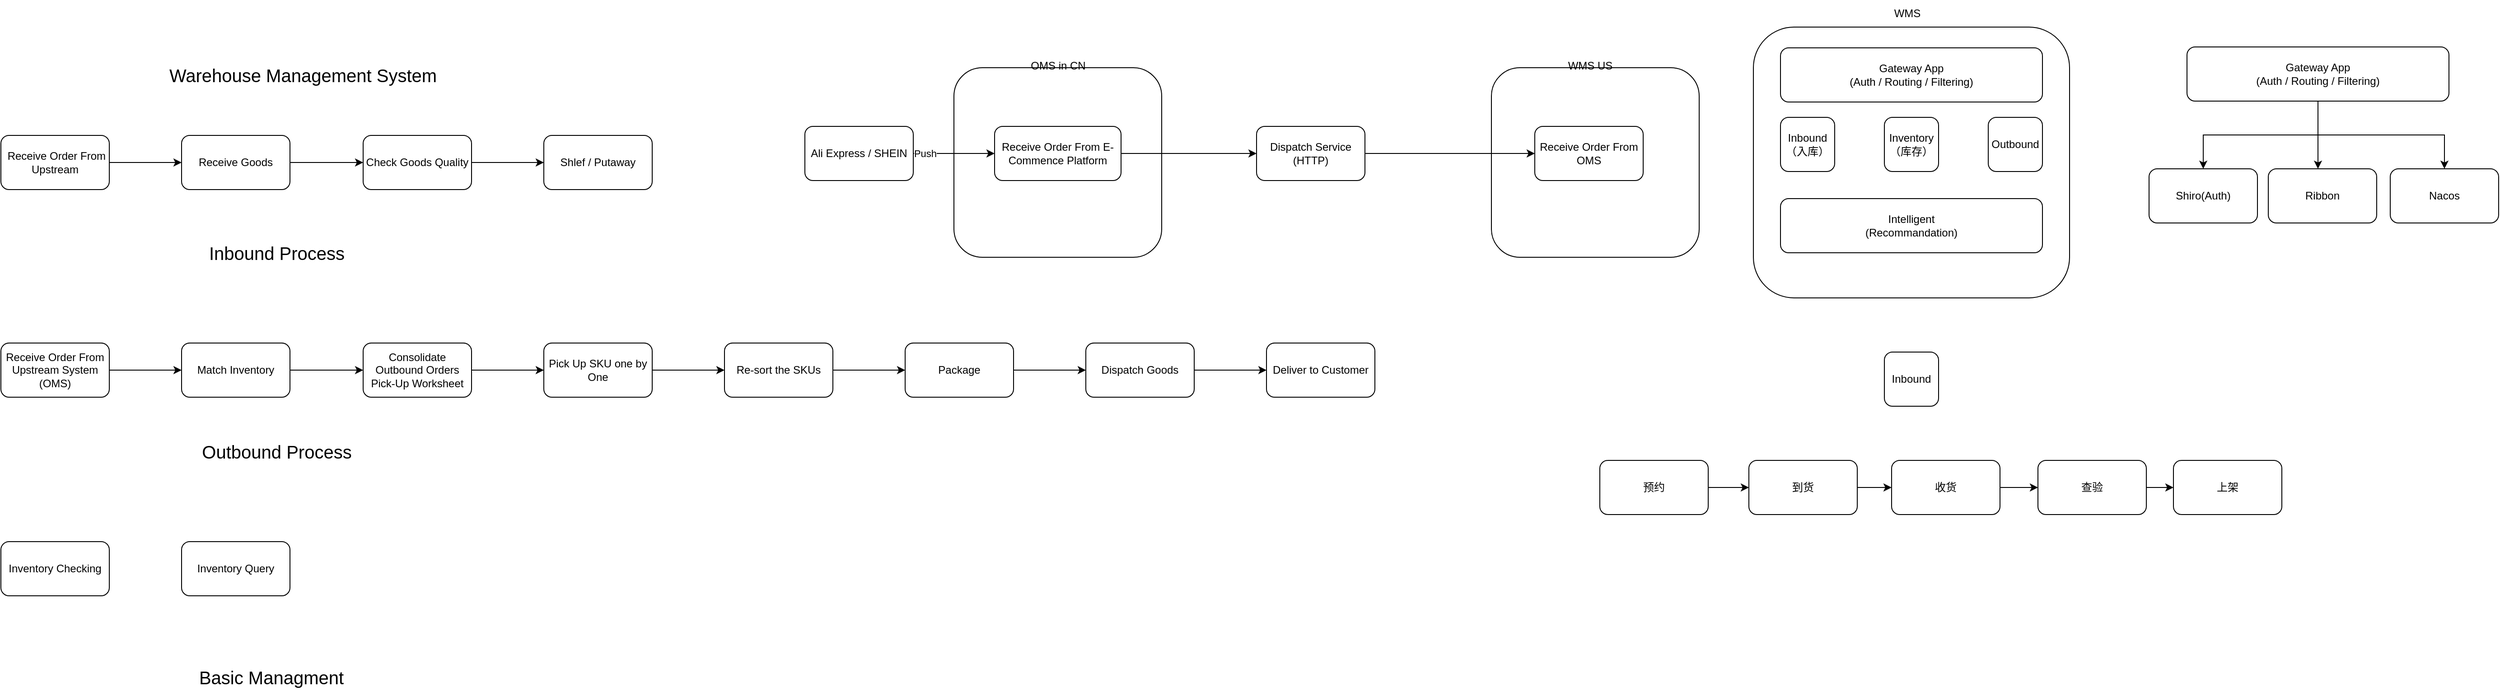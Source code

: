 <mxfile version="27.1.3">
  <diagram name="第 1 页" id="CFa5neN3JxGisTMlxspN">
    <mxGraphModel dx="1170" dy="720" grid="1" gridSize="10" guides="1" tooltips="1" connect="1" arrows="1" fold="1" page="1" pageScale="1" pageWidth="827" pageHeight="1169" math="0" shadow="0">
      <root>
        <mxCell id="0" />
        <mxCell id="1" parent="0" />
        <mxCell id="JnytoQ4aI-JfdTSU2bZD-38" value="" style="whiteSpace=wrap;html=1;rounded=1;fillStyle=zigzag-line;" parent="1" vertex="1">
          <mxGeometry x="1730" y="105" width="230" height="210" as="geometry" />
        </mxCell>
        <mxCell id="JnytoQ4aI-JfdTSU2bZD-34" value="" style="whiteSpace=wrap;html=1;rounded=1;fillStyle=zigzag-line;" parent="1" vertex="1">
          <mxGeometry x="1135" y="105" width="230" height="210" as="geometry" />
        </mxCell>
        <mxCell id="JnytoQ4aI-JfdTSU2bZD-1" value="Warehouse Management System" style="text;html=1;align=center;verticalAlign=middle;resizable=0;points=[];autosize=1;strokeColor=none;fillColor=none;fontSize=20;" parent="1" vertex="1">
          <mxGeometry x="254" y="93" width="320" height="40" as="geometry" />
        </mxCell>
        <mxCell id="JnytoQ4aI-JfdTSU2bZD-5" value="" style="edgeStyle=orthogonalEdgeStyle;rounded=0;orthogonalLoop=1;jettySize=auto;html=1;" parent="1" source="JnytoQ4aI-JfdTSU2bZD-2" target="JnytoQ4aI-JfdTSU2bZD-4" edge="1">
          <mxGeometry relative="1" as="geometry" />
        </mxCell>
        <mxCell id="JnytoQ4aI-JfdTSU2bZD-2" value="&amp;nbsp;Receive Order From Upstream" style="rounded=1;whiteSpace=wrap;html=1;" parent="1" vertex="1">
          <mxGeometry x="80" y="180" width="120" height="60" as="geometry" />
        </mxCell>
        <mxCell id="JnytoQ4aI-JfdTSU2bZD-3" value="Inbound Process" style="text;html=1;align=center;verticalAlign=middle;resizable=0;points=[];autosize=1;strokeColor=none;fillColor=none;fontSize=20;" parent="1" vertex="1">
          <mxGeometry x="300" y="290" width="170" height="40" as="geometry" />
        </mxCell>
        <mxCell id="JnytoQ4aI-JfdTSU2bZD-7" value="" style="edgeStyle=orthogonalEdgeStyle;rounded=0;orthogonalLoop=1;jettySize=auto;html=1;" parent="1" source="JnytoQ4aI-JfdTSU2bZD-4" target="JnytoQ4aI-JfdTSU2bZD-6" edge="1">
          <mxGeometry relative="1" as="geometry" />
        </mxCell>
        <mxCell id="JnytoQ4aI-JfdTSU2bZD-4" value="Receive Goods" style="whiteSpace=wrap;html=1;rounded=1;" parent="1" vertex="1">
          <mxGeometry x="280" y="180" width="120" height="60" as="geometry" />
        </mxCell>
        <mxCell id="JnytoQ4aI-JfdTSU2bZD-9" value="" style="edgeStyle=orthogonalEdgeStyle;rounded=0;orthogonalLoop=1;jettySize=auto;html=1;" parent="1" source="JnytoQ4aI-JfdTSU2bZD-6" target="JnytoQ4aI-JfdTSU2bZD-8" edge="1">
          <mxGeometry relative="1" as="geometry" />
        </mxCell>
        <mxCell id="JnytoQ4aI-JfdTSU2bZD-6" value="Check Goods Quality" style="whiteSpace=wrap;html=1;rounded=1;" parent="1" vertex="1">
          <mxGeometry x="481" y="180" width="120" height="60" as="geometry" />
        </mxCell>
        <mxCell id="JnytoQ4aI-JfdTSU2bZD-8" value="Shlef /&amp;nbsp;&lt;span style=&quot;background-color: transparent; color: light-dark(rgb(0, 0, 0), rgb(255, 255, 255));&quot;&gt;Putaway&lt;/span&gt;" style="whiteSpace=wrap;html=1;rounded=1;" parent="1" vertex="1">
          <mxGeometry x="681" y="180" width="120" height="60" as="geometry" />
        </mxCell>
        <mxCell id="JnytoQ4aI-JfdTSU2bZD-10" value="Outbound Process" style="text;html=1;align=center;verticalAlign=middle;resizable=0;points=[];autosize=1;strokeColor=none;fillColor=none;fontSize=20;" parent="1" vertex="1">
          <mxGeometry x="290" y="510" width="190" height="40" as="geometry" />
        </mxCell>
        <mxCell id="JnytoQ4aI-JfdTSU2bZD-11" value="" style="edgeStyle=orthogonalEdgeStyle;rounded=0;orthogonalLoop=1;jettySize=auto;html=1;" parent="1" source="JnytoQ4aI-JfdTSU2bZD-12" target="JnytoQ4aI-JfdTSU2bZD-14" edge="1">
          <mxGeometry relative="1" as="geometry" />
        </mxCell>
        <mxCell id="JnytoQ4aI-JfdTSU2bZD-12" value="Receive Order From Upstream System&lt;div&gt;(OMS)&lt;/div&gt;" style="rounded=1;whiteSpace=wrap;html=1;" parent="1" vertex="1">
          <mxGeometry x="80" y="410" width="120" height="60" as="geometry" />
        </mxCell>
        <mxCell id="JnytoQ4aI-JfdTSU2bZD-13" value="" style="edgeStyle=orthogonalEdgeStyle;rounded=0;orthogonalLoop=1;jettySize=auto;html=1;" parent="1" source="JnytoQ4aI-JfdTSU2bZD-14" target="JnytoQ4aI-JfdTSU2bZD-16" edge="1">
          <mxGeometry relative="1" as="geometry" />
        </mxCell>
        <mxCell id="JnytoQ4aI-JfdTSU2bZD-14" value="Match Inventory" style="whiteSpace=wrap;html=1;rounded=1;" parent="1" vertex="1">
          <mxGeometry x="280" y="410" width="120" height="60" as="geometry" />
        </mxCell>
        <mxCell id="JnytoQ4aI-JfdTSU2bZD-15" value="" style="edgeStyle=orthogonalEdgeStyle;rounded=0;orthogonalLoop=1;jettySize=auto;html=1;" parent="1" source="JnytoQ4aI-JfdTSU2bZD-16" target="JnytoQ4aI-JfdTSU2bZD-17" edge="1">
          <mxGeometry relative="1" as="geometry" />
        </mxCell>
        <mxCell id="JnytoQ4aI-JfdTSU2bZD-16" value="Consolidate Outbound Orders&lt;div&gt;Pick-Up Worksheet&lt;/div&gt;" style="whiteSpace=wrap;html=1;rounded=1;" parent="1" vertex="1">
          <mxGeometry x="481" y="410" width="120" height="60" as="geometry" />
        </mxCell>
        <mxCell id="JnytoQ4aI-JfdTSU2bZD-19" value="" style="edgeStyle=orthogonalEdgeStyle;rounded=0;orthogonalLoop=1;jettySize=auto;html=1;" parent="1" source="JnytoQ4aI-JfdTSU2bZD-17" target="JnytoQ4aI-JfdTSU2bZD-18" edge="1">
          <mxGeometry relative="1" as="geometry" />
        </mxCell>
        <mxCell id="JnytoQ4aI-JfdTSU2bZD-17" value="Pick Up SKU one by One" style="whiteSpace=wrap;html=1;rounded=1;" parent="1" vertex="1">
          <mxGeometry x="681" y="410" width="120" height="60" as="geometry" />
        </mxCell>
        <mxCell id="JnytoQ4aI-JfdTSU2bZD-21" value="" style="edgeStyle=orthogonalEdgeStyle;rounded=0;orthogonalLoop=1;jettySize=auto;html=1;" parent="1" source="JnytoQ4aI-JfdTSU2bZD-18" target="JnytoQ4aI-JfdTSU2bZD-20" edge="1">
          <mxGeometry relative="1" as="geometry" />
        </mxCell>
        <mxCell id="JnytoQ4aI-JfdTSU2bZD-18" value="Re-sort the SKUs" style="whiteSpace=wrap;html=1;rounded=1;" parent="1" vertex="1">
          <mxGeometry x="881" y="410" width="120" height="60" as="geometry" />
        </mxCell>
        <mxCell id="JnytoQ4aI-JfdTSU2bZD-23" value="" style="edgeStyle=orthogonalEdgeStyle;rounded=0;orthogonalLoop=1;jettySize=auto;html=1;" parent="1" source="JnytoQ4aI-JfdTSU2bZD-20" target="JnytoQ4aI-JfdTSU2bZD-22" edge="1">
          <mxGeometry relative="1" as="geometry" />
        </mxCell>
        <mxCell id="JnytoQ4aI-JfdTSU2bZD-20" value="Package" style="whiteSpace=wrap;html=1;rounded=1;" parent="1" vertex="1">
          <mxGeometry x="1081" y="410" width="120" height="60" as="geometry" />
        </mxCell>
        <mxCell id="JnytoQ4aI-JfdTSU2bZD-25" value="" style="edgeStyle=orthogonalEdgeStyle;rounded=0;orthogonalLoop=1;jettySize=auto;html=1;" parent="1" source="JnytoQ4aI-JfdTSU2bZD-22" target="JnytoQ4aI-JfdTSU2bZD-24" edge="1">
          <mxGeometry relative="1" as="geometry" />
        </mxCell>
        <mxCell id="JnytoQ4aI-JfdTSU2bZD-22" value="Dispatch Goods" style="whiteSpace=wrap;html=1;rounded=1;" parent="1" vertex="1">
          <mxGeometry x="1281" y="410" width="120" height="60" as="geometry" />
        </mxCell>
        <mxCell id="JnytoQ4aI-JfdTSU2bZD-24" value="Deliver to Customer" style="whiteSpace=wrap;html=1;rounded=1;" parent="1" vertex="1">
          <mxGeometry x="1481" y="410" width="120" height="60" as="geometry" />
        </mxCell>
        <mxCell id="JnytoQ4aI-JfdTSU2bZD-26" value="Basic Managment" style="text;html=1;align=center;verticalAlign=middle;resizable=0;points=[];autosize=1;strokeColor=none;fillColor=none;fontSize=20;" parent="1" vertex="1">
          <mxGeometry x="289" y="760" width="180" height="40" as="geometry" />
        </mxCell>
        <mxCell id="JnytoQ4aI-JfdTSU2bZD-27" value="Inventory Checking" style="rounded=1;whiteSpace=wrap;html=1;" parent="1" vertex="1">
          <mxGeometry x="80" y="630" width="120" height="60" as="geometry" />
        </mxCell>
        <mxCell id="JnytoQ4aI-JfdTSU2bZD-28" value="Inventory Query" style="rounded=1;whiteSpace=wrap;html=1;" parent="1" vertex="1">
          <mxGeometry x="280" y="630" width="120" height="60" as="geometry" />
        </mxCell>
        <mxCell id="JnytoQ4aI-JfdTSU2bZD-32" value="" style="edgeStyle=orthogonalEdgeStyle;rounded=0;orthogonalLoop=1;jettySize=auto;html=1;exitX=1;exitY=0.5;exitDx=0;exitDy=0;" parent="1" source="JnytoQ4aI-JfdTSU2bZD-30" target="JnytoQ4aI-JfdTSU2bZD-31" edge="1">
          <mxGeometry relative="1" as="geometry">
            <mxPoint x="1125" y="200" as="sourcePoint" />
          </mxGeometry>
        </mxCell>
        <mxCell id="JnytoQ4aI-JfdTSU2bZD-33" value="Push" style="edgeLabel;html=1;align=center;verticalAlign=middle;resizable=0;points=[];" parent="JnytoQ4aI-JfdTSU2bZD-32" vertex="1" connectable="0">
          <mxGeometry x="-0.255" relative="1" as="geometry">
            <mxPoint x="-21" as="offset" />
          </mxGeometry>
        </mxCell>
        <mxCell id="JnytoQ4aI-JfdTSU2bZD-30" value="Ali Express / SHEIN" style="rounded=1;whiteSpace=wrap;html=1;" parent="1" vertex="1">
          <mxGeometry x="970" y="170" width="120" height="60" as="geometry" />
        </mxCell>
        <mxCell id="JnytoQ4aI-JfdTSU2bZD-41" style="edgeStyle=orthogonalEdgeStyle;rounded=0;orthogonalLoop=1;jettySize=auto;html=1;" parent="1" source="JnytoQ4aI-JfdTSU2bZD-31" target="JnytoQ4aI-JfdTSU2bZD-40" edge="1">
          <mxGeometry relative="1" as="geometry" />
        </mxCell>
        <mxCell id="JnytoQ4aI-JfdTSU2bZD-31" value="Receive Order From E-Commence Platform" style="whiteSpace=wrap;html=1;rounded=1;" parent="1" vertex="1">
          <mxGeometry x="1180" y="170" width="140" height="60" as="geometry" />
        </mxCell>
        <mxCell id="JnytoQ4aI-JfdTSU2bZD-35" value="OMS in CN" style="text;html=1;align=center;verticalAlign=middle;resizable=0;points=[];autosize=1;strokeColor=none;fillColor=none;" parent="1" vertex="1">
          <mxGeometry x="1210" y="88" width="80" height="30" as="geometry" />
        </mxCell>
        <mxCell id="JnytoQ4aI-JfdTSU2bZD-36" value="Receive Order From OMS" style="whiteSpace=wrap;html=1;rounded=1;" parent="1" vertex="1">
          <mxGeometry x="1778" y="170" width="120" height="60" as="geometry" />
        </mxCell>
        <mxCell id="JnytoQ4aI-JfdTSU2bZD-39" value="WMS US" style="text;html=1;align=center;verticalAlign=middle;resizable=0;points=[];autosize=1;strokeColor=none;fillColor=none;" parent="1" vertex="1">
          <mxGeometry x="1804" y="88" width="70" height="30" as="geometry" />
        </mxCell>
        <mxCell id="JnytoQ4aI-JfdTSU2bZD-42" style="edgeStyle=orthogonalEdgeStyle;rounded=0;orthogonalLoop=1;jettySize=auto;html=1;entryX=0;entryY=0.5;entryDx=0;entryDy=0;" parent="1" source="JnytoQ4aI-JfdTSU2bZD-40" target="JnytoQ4aI-JfdTSU2bZD-36" edge="1">
          <mxGeometry relative="1" as="geometry" />
        </mxCell>
        <mxCell id="JnytoQ4aI-JfdTSU2bZD-40" value="Dispatch Service&lt;div&gt;(HTTP)&lt;/div&gt;" style="whiteSpace=wrap;html=1;rounded=1;" parent="1" vertex="1">
          <mxGeometry x="1470" y="170" width="120" height="60" as="geometry" />
        </mxCell>
        <mxCell id="JnytoQ4aI-JfdTSU2bZD-43" value="" style="whiteSpace=wrap;html=1;rounded=1;fillStyle=zigzag-line;" parent="1" vertex="1">
          <mxGeometry x="2020" y="60" width="350" height="300" as="geometry" />
        </mxCell>
        <mxCell id="JnytoQ4aI-JfdTSU2bZD-44" value="Gateway App&lt;div&gt;(Auth / Routing / Filtering)&lt;/div&gt;" style="whiteSpace=wrap;html=1;rounded=1;" parent="1" vertex="1">
          <mxGeometry x="2050" y="83" width="290" height="60" as="geometry" />
        </mxCell>
        <mxCell id="JnytoQ4aI-JfdTSU2bZD-46" value="Inbound&lt;div&gt;（入库）&lt;/div&gt;" style="whiteSpace=wrap;html=1;rounded=1;" parent="1" vertex="1">
          <mxGeometry x="2050" y="160" width="60" height="60" as="geometry" />
        </mxCell>
        <mxCell id="JnytoQ4aI-JfdTSU2bZD-47" value="Outbound" style="whiteSpace=wrap;html=1;rounded=1;" parent="1" vertex="1">
          <mxGeometry x="2280" y="160" width="60" height="60" as="geometry" />
        </mxCell>
        <mxCell id="JnytoQ4aI-JfdTSU2bZD-48" value="Inventory&lt;div&gt;（库存）&lt;/div&gt;" style="whiteSpace=wrap;html=1;rounded=1;" parent="1" vertex="1">
          <mxGeometry x="2165" y="160" width="60" height="60" as="geometry" />
        </mxCell>
        <mxCell id="JnytoQ4aI-JfdTSU2bZD-51" value="Intelligent&lt;div&gt;(Recommandation)&lt;/div&gt;" style="whiteSpace=wrap;html=1;rounded=1;" parent="1" vertex="1">
          <mxGeometry x="2050" y="250" width="290" height="60" as="geometry" />
        </mxCell>
        <mxCell id="JnytoQ4aI-JfdTSU2bZD-54" value="" style="edgeStyle=orthogonalEdgeStyle;rounded=0;orthogonalLoop=1;jettySize=auto;html=1;" parent="1" source="JnytoQ4aI-JfdTSU2bZD-52" target="JnytoQ4aI-JfdTSU2bZD-53" edge="1">
          <mxGeometry relative="1" as="geometry" />
        </mxCell>
        <mxCell id="JnytoQ4aI-JfdTSU2bZD-55" style="edgeStyle=orthogonalEdgeStyle;rounded=0;orthogonalLoop=1;jettySize=auto;html=1;" parent="1" source="JnytoQ4aI-JfdTSU2bZD-52" edge="1">
          <mxGeometry relative="1" as="geometry">
            <mxPoint x="2645" y="217" as="targetPoint" />
          </mxGeometry>
        </mxCell>
        <mxCell id="JnytoQ4aI-JfdTSU2bZD-59" style="edgeStyle=orthogonalEdgeStyle;rounded=0;orthogonalLoop=1;jettySize=auto;html=1;entryX=0.5;entryY=0;entryDx=0;entryDy=0;" parent="1" source="JnytoQ4aI-JfdTSU2bZD-52" target="JnytoQ4aI-JfdTSU2bZD-58" edge="1">
          <mxGeometry relative="1" as="geometry" />
        </mxCell>
        <mxCell id="JnytoQ4aI-JfdTSU2bZD-52" value="Gateway App&lt;div&gt;(Auth / Routing / Filtering)&lt;/div&gt;" style="whiteSpace=wrap;html=1;rounded=1;" parent="1" vertex="1">
          <mxGeometry x="2500" y="82" width="290" height="60" as="geometry" />
        </mxCell>
        <mxCell id="JnytoQ4aI-JfdTSU2bZD-53" value="Shiro(Auth)" style="whiteSpace=wrap;html=1;rounded=1;" parent="1" vertex="1">
          <mxGeometry x="2458" y="217" width="120" height="60" as="geometry" />
        </mxCell>
        <mxCell id="JnytoQ4aI-JfdTSU2bZD-56" value="Ribbon" style="whiteSpace=wrap;html=1;rounded=1;" parent="1" vertex="1">
          <mxGeometry x="2590" y="217" width="120" height="60" as="geometry" />
        </mxCell>
        <mxCell id="JnytoQ4aI-JfdTSU2bZD-58" value="Nacos" style="whiteSpace=wrap;html=1;rounded=1;" parent="1" vertex="1">
          <mxGeometry x="2725" y="217" width="120" height="60" as="geometry" />
        </mxCell>
        <mxCell id="uKOPW7PVtymZnf6Dtj10-1" value="WMS" style="text;html=1;align=center;verticalAlign=middle;resizable=0;points=[];autosize=1;strokeColor=none;fillColor=none;" vertex="1" parent="1">
          <mxGeometry x="2165" y="30" width="50" height="30" as="geometry" />
        </mxCell>
        <mxCell id="uKOPW7PVtymZnf6Dtj10-2" value="Inbound" style="whiteSpace=wrap;html=1;rounded=1;" vertex="1" parent="1">
          <mxGeometry x="2165" y="420" width="60" height="60" as="geometry" />
        </mxCell>
        <mxCell id="uKOPW7PVtymZnf6Dtj10-9" style="edgeStyle=orthogonalEdgeStyle;rounded=0;orthogonalLoop=1;jettySize=auto;html=1;exitX=1;exitY=0.5;exitDx=0;exitDy=0;entryX=0;entryY=0.5;entryDx=0;entryDy=0;" edge="1" parent="1" source="uKOPW7PVtymZnf6Dtj10-3" target="uKOPW7PVtymZnf6Dtj10-5">
          <mxGeometry relative="1" as="geometry" />
        </mxCell>
        <mxCell id="uKOPW7PVtymZnf6Dtj10-3" value="预约" style="whiteSpace=wrap;html=1;rounded=1;" vertex="1" parent="1">
          <mxGeometry x="1850" y="540" width="120" height="60" as="geometry" />
        </mxCell>
        <mxCell id="uKOPW7PVtymZnf6Dtj10-10" style="edgeStyle=orthogonalEdgeStyle;rounded=0;orthogonalLoop=1;jettySize=auto;html=1;exitX=1;exitY=0.5;exitDx=0;exitDy=0;" edge="1" parent="1" source="uKOPW7PVtymZnf6Dtj10-5" target="uKOPW7PVtymZnf6Dtj10-6">
          <mxGeometry relative="1" as="geometry" />
        </mxCell>
        <mxCell id="uKOPW7PVtymZnf6Dtj10-5" value="到货" style="whiteSpace=wrap;html=1;rounded=1;" vertex="1" parent="1">
          <mxGeometry x="2015" y="540" width="120" height="60" as="geometry" />
        </mxCell>
        <mxCell id="uKOPW7PVtymZnf6Dtj10-11" style="edgeStyle=orthogonalEdgeStyle;rounded=0;orthogonalLoop=1;jettySize=auto;html=1;exitX=1;exitY=0.5;exitDx=0;exitDy=0;entryX=0;entryY=0.5;entryDx=0;entryDy=0;" edge="1" parent="1" source="uKOPW7PVtymZnf6Dtj10-6" target="uKOPW7PVtymZnf6Dtj10-7">
          <mxGeometry relative="1" as="geometry" />
        </mxCell>
        <mxCell id="uKOPW7PVtymZnf6Dtj10-6" value="收货" style="whiteSpace=wrap;html=1;rounded=1;" vertex="1" parent="1">
          <mxGeometry x="2173" y="540" width="120" height="60" as="geometry" />
        </mxCell>
        <mxCell id="uKOPW7PVtymZnf6Dtj10-12" style="edgeStyle=orthogonalEdgeStyle;rounded=0;orthogonalLoop=1;jettySize=auto;html=1;exitX=1;exitY=0.5;exitDx=0;exitDy=0;entryX=0;entryY=0.5;entryDx=0;entryDy=0;" edge="1" parent="1" source="uKOPW7PVtymZnf6Dtj10-7" target="uKOPW7PVtymZnf6Dtj10-8">
          <mxGeometry relative="1" as="geometry" />
        </mxCell>
        <mxCell id="uKOPW7PVtymZnf6Dtj10-7" value="查验" style="whiteSpace=wrap;html=1;rounded=1;" vertex="1" parent="1">
          <mxGeometry x="2335" y="540" width="120" height="60" as="geometry" />
        </mxCell>
        <mxCell id="uKOPW7PVtymZnf6Dtj10-8" value="上架" style="whiteSpace=wrap;html=1;rounded=1;" vertex="1" parent="1">
          <mxGeometry x="2485" y="540" width="120" height="60" as="geometry" />
        </mxCell>
      </root>
    </mxGraphModel>
  </diagram>
</mxfile>

